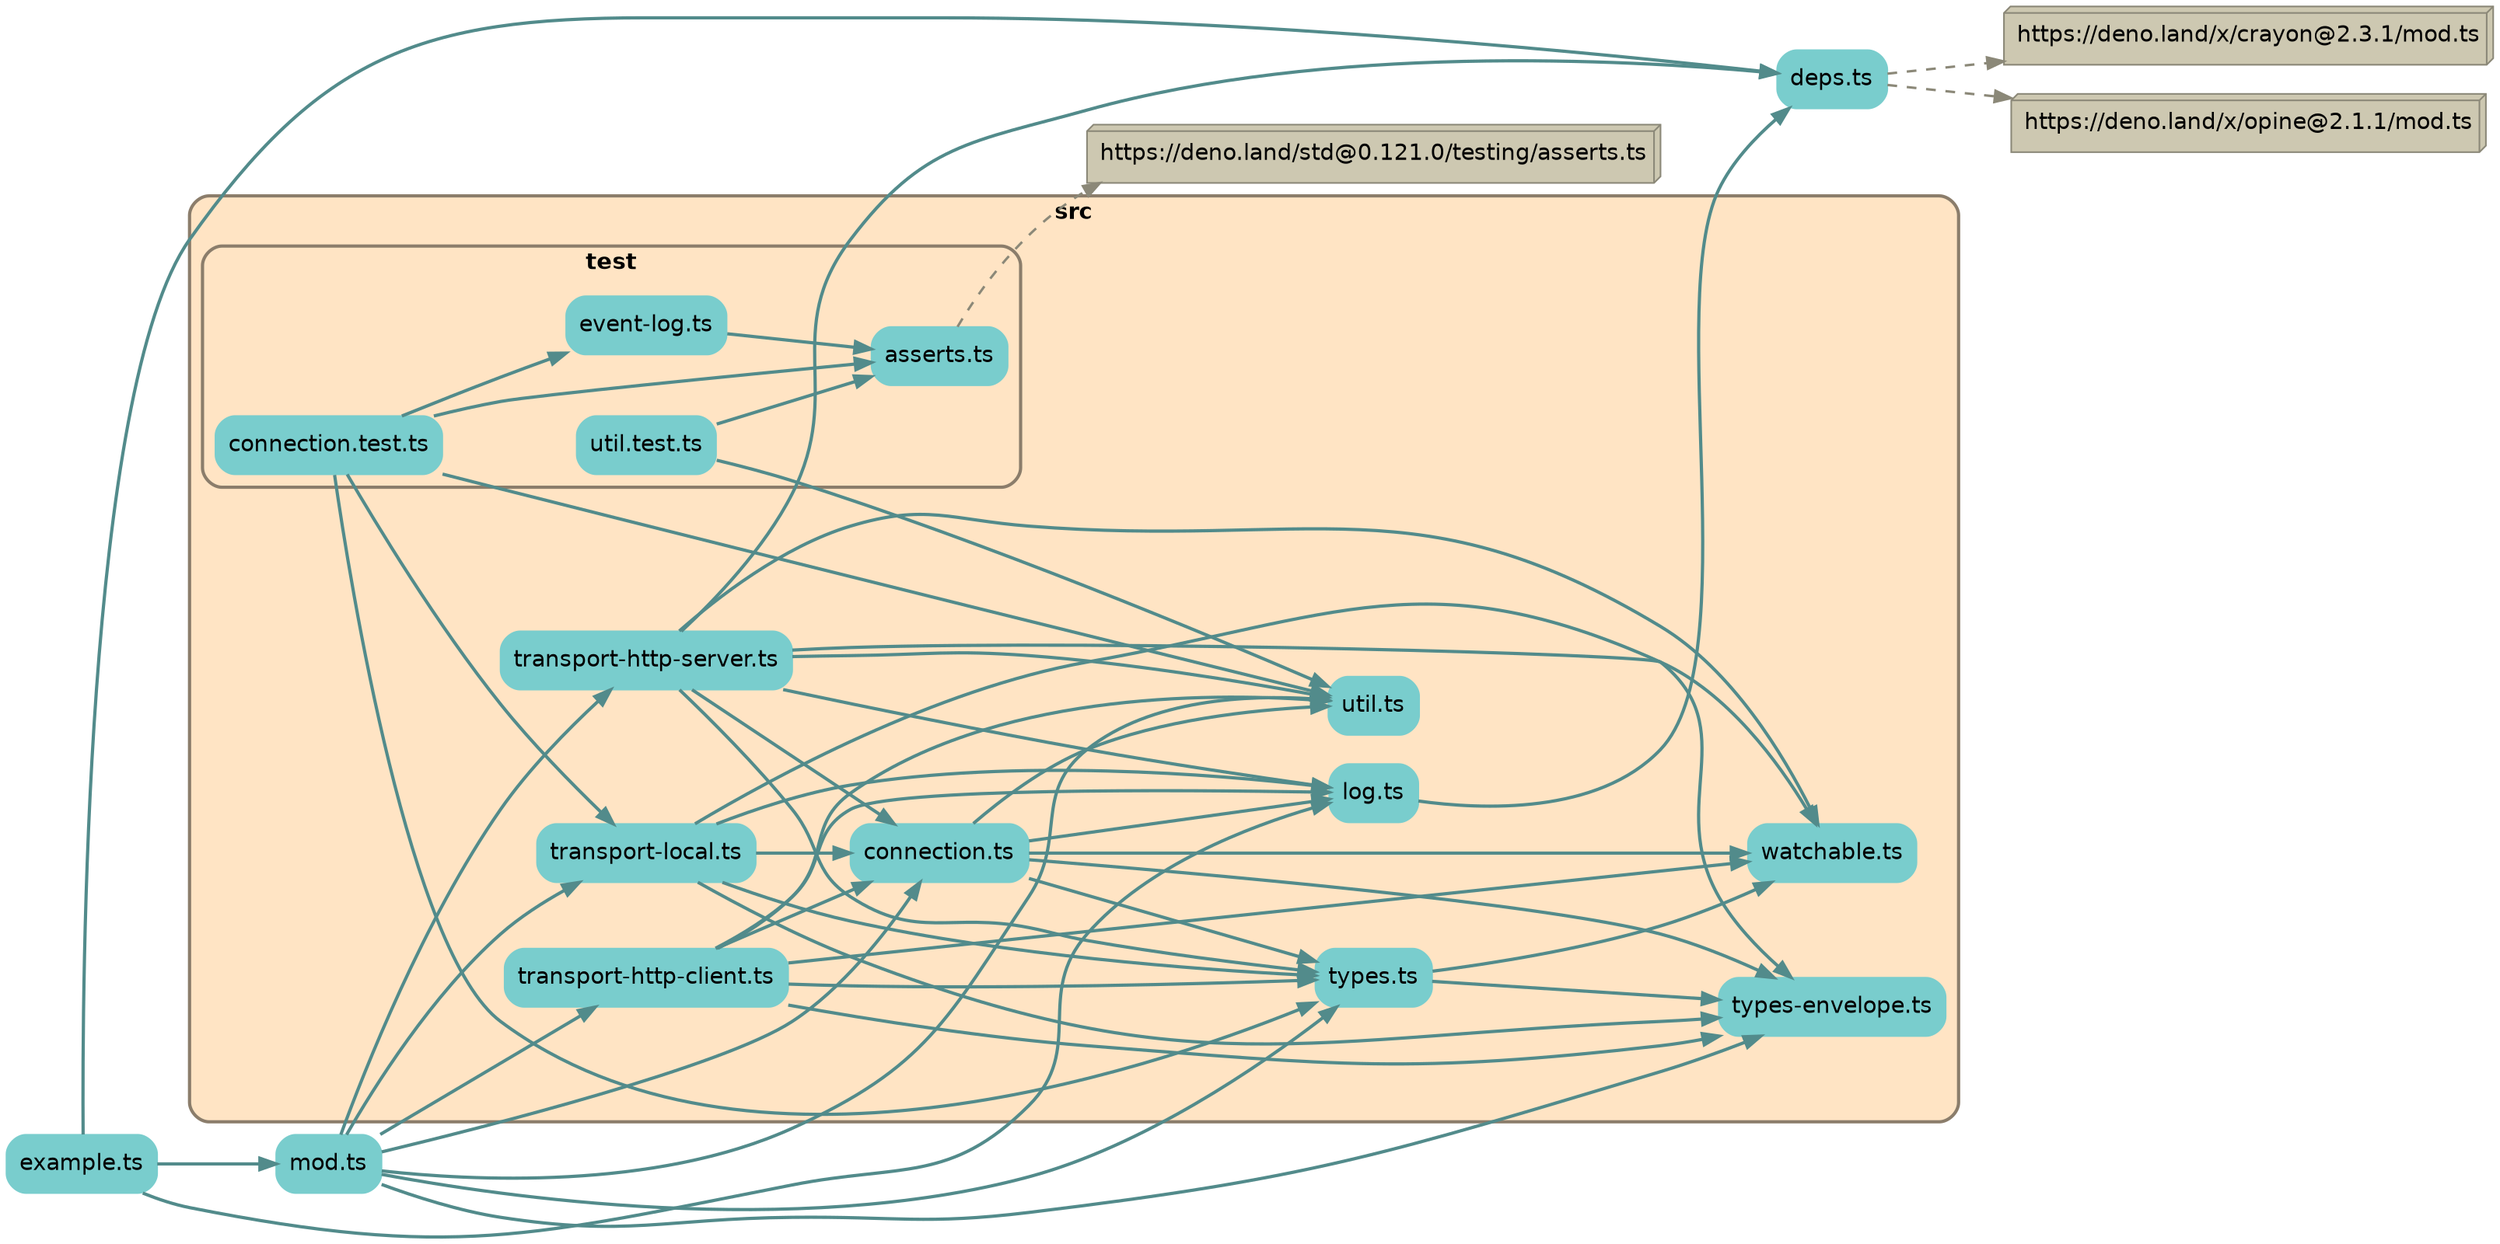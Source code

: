 
digraph G {
    //splines=line;
    //splines=polyline;
    splines=true;
    rankdir=LR;
    //newrank=true;
    compound=true;
    graph [fontname = "helvetica"];  // dpi=72
    node [fontname = "helvetica"];
    edge [fontname = "helvetica"];
    
    // files in their folder clusters
        "deps.ts" [label="deps.ts", shape=rectangle; style="rounded,filled"; color=darkslategray3];
        "example.ts" [label="example.ts", shape=rectangle; style="rounded,filled"; color=darkslategray3];
        "mod.ts" [label="mod.ts", shape=rectangle; style="rounded,filled"; color=darkslategray3];

        subgraph cluster82301750 {
            label=<<b>src</b>>;
            style="rounded,filled";
            fillcolor=bisque;
            color=bisque4;
            penwidth=2;
                    
            "src/connection.ts" [label="connection.ts", shape=rectangle; style="rounded,filled"; color=darkslategray3];
            "src/log.ts" [label="log.ts", shape=rectangle; style="rounded,filled"; color=darkslategray3];
            "src/transport-http-client.ts" [label="transport-http-client.ts", shape=rectangle; style="rounded,filled"; color=darkslategray3];
            "src/transport-http-server.ts" [label="transport-http-server.ts", shape=rectangle; style="rounded,filled"; color=darkslategray3];
            "src/transport-local.ts" [label="transport-local.ts", shape=rectangle; style="rounded,filled"; color=darkslategray3];
            "src/types-envelope.ts" [label="types-envelope.ts", shape=rectangle; style="rounded,filled"; color=darkslategray3];
            "src/types.ts" [label="types.ts", shape=rectangle; style="rounded,filled"; color=darkslategray3];
            "src/util.ts" [label="util.ts", shape=rectangle; style="rounded,filled"; color=darkslategray3];
            "src/watchable.ts" [label="watchable.ts", shape=rectangle; style="rounded,filled"; color=darkslategray3];
    
            subgraph cluster9969856700 {
                label=<<b>test</b>>;
                style="rounded,filled";
                fillcolor=bisque;
                color=bisque4;
                penwidth=2;
                        
                "src/test/asserts.ts" [label="asserts.ts", shape=rectangle; style="rounded,filled"; color=darkslategray3];
                "src/test/connection.test.ts" [label="connection.test.ts", shape=rectangle; style="rounded,filled"; color=darkslategray3];
                "src/test/event-log.ts" [label="event-log.ts", shape=rectangle; style="rounded,filled"; color=darkslategray3];
                "src/test/util.test.ts" [label="util.test.ts", shape=rectangle; style="rounded,filled"; color=darkslategray3];
            }
        }

    // packages not in their own cluster
        "https://deno.land/x/crayon@2.3.1/mod.ts" [shape=box3d, style=filled, fillcolor=cornsilk3, color=cornsilk4];
        "https://deno.land/x/opine@2.1.1/mod.ts" [shape=box3d, style=filled, fillcolor=cornsilk3, color=cornsilk4];
        "https://deno.land/std@0.121.0/testing/asserts.ts" [shape=box3d, style=filled, fillcolor=cornsilk3, color=cornsilk4];

    // edges between files
    "example.ts" -> "mod.ts" [penwidth=2; color=darkslategray4];
    "example.ts" -> "src/log.ts" [penwidth=2; color=darkslategray4];
    "example.ts" -> "deps.ts" [penwidth=2; color=darkslategray4];
    "mod.ts" -> "src/types-envelope.ts" [penwidth=2; color=darkslategray4];
    "mod.ts" -> "src/types.ts" [penwidth=2; color=darkslategray4];
    "mod.ts" -> "src/connection.ts" [penwidth=2; color=darkslategray4];
    "mod.ts" -> "src/transport-http-client.ts" [penwidth=2; color=darkslategray4];
    "mod.ts" -> "src/transport-http-server.ts" [penwidth=2; color=darkslategray4];
    "mod.ts" -> "src/transport-local.ts" [penwidth=2; color=darkslategray4];
    "mod.ts" -> "src/util.ts" [penwidth=2; color=darkslategray4];
    "src/connection.ts" -> "src/types.ts" [penwidth=2; color=darkslategray4];
    "src/connection.ts" -> "src/types-envelope.ts" [penwidth=2; color=darkslategray4];
    "src/connection.ts" -> "src/watchable.ts" [penwidth=2; color=darkslategray4];
    "src/connection.ts" -> "src/util.ts" [penwidth=2; color=darkslategray4];
    "src/connection.ts" -> "src/log.ts" [penwidth=2; color=darkslategray4];
    "src/log.ts" -> "deps.ts" [penwidth=2; color=darkslategray4];
    "src/test/connection.test.ts" -> "src/test/asserts.ts" [penwidth=2; color=darkslategray4];
    "src/test/connection.test.ts" -> "src/types.ts" [penwidth=2; color=darkslategray4];
    "src/test/connection.test.ts" -> "src/transport-local.ts" [penwidth=2; color=darkslategray4];
    "src/test/connection.test.ts" -> "src/util.ts" [penwidth=2; color=darkslategray4];
    "src/test/connection.test.ts" -> "src/test/event-log.ts" [penwidth=2; color=darkslategray4];
    "src/test/event-log.ts" -> "src/test/asserts.ts" [penwidth=2; color=darkslategray4];
    "src/test/util.test.ts" -> "src/test/asserts.ts" [penwidth=2; color=darkslategray4];
    "src/test/util.test.ts" -> "src/util.ts" [penwidth=2; color=darkslategray4];
    "src/transport-http-client.ts" -> "src/types.ts" [penwidth=2; color=darkslategray4];
    "src/transport-http-client.ts" -> "src/types-envelope.ts" [penwidth=2; color=darkslategray4];
    "src/transport-http-client.ts" -> "src/watchable.ts" [penwidth=2; color=darkslategray4];
    "src/transport-http-client.ts" -> "src/util.ts" [penwidth=2; color=darkslategray4];
    "src/transport-http-client.ts" -> "src/connection.ts" [penwidth=2; color=darkslategray4];
    "src/transport-http-client.ts" -> "src/log.ts" [penwidth=2; color=darkslategray4];
    "src/transport-http-server.ts" -> "src/types.ts" [penwidth=2; color=darkslategray4];
    "src/transport-http-server.ts" -> "src/types-envelope.ts" [penwidth=2; color=darkslategray4];
    "src/transport-http-server.ts" -> "src/util.ts" [penwidth=2; color=darkslategray4];
    "src/transport-http-server.ts" -> "src/watchable.ts" [penwidth=2; color=darkslategray4];
    "src/transport-http-server.ts" -> "src/connection.ts" [penwidth=2; color=darkslategray4];
    "src/transport-http-server.ts" -> "src/log.ts" [penwidth=2; color=darkslategray4];
    "src/transport-http-server.ts" -> "deps.ts" [penwidth=2; color=darkslategray4];
    "src/transport-local.ts" -> "src/types.ts" [penwidth=2; color=darkslategray4];
    "src/transport-local.ts" -> "src/types-envelope.ts" [penwidth=2; color=darkslategray4];
    "src/transport-local.ts" -> "src/watchable.ts" [penwidth=2; color=darkslategray4];
    "src/transport-local.ts" -> "src/connection.ts" [penwidth=2; color=darkslategray4];
    "src/transport-local.ts" -> "src/log.ts" [penwidth=2; color=darkslategray4];
    "src/types.ts" -> "src/types-envelope.ts" [penwidth=2; color=darkslategray4];
    "src/types.ts" -> "src/watchable.ts" [penwidth=2; color=darkslategray4];

    // edges from files to packages
    "deps.ts" -> "https://deno.land/x/crayon@2.3.1/mod.ts" [penwidth=1.5; style=dashed, color=cornsilk4, weight=1];
    "deps.ts" -> "https://deno.land/x/opine@2.1.1/mod.ts" [penwidth=1.5; style=dashed, color=cornsilk4, weight=1];
    "src/test/asserts.ts" -> "https://deno.land/std@0.121.0/testing/asserts.ts" [penwidth=1.5; style=dashed, color=cornsilk4, weight=1];

}
